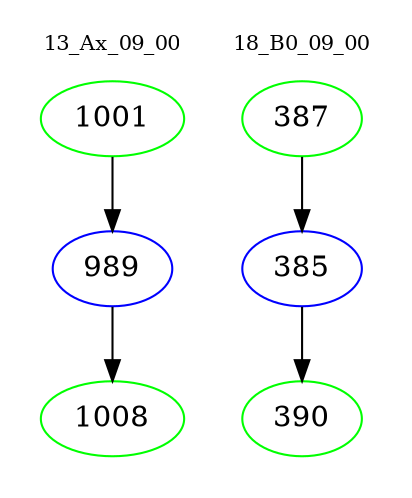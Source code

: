 digraph{
subgraph cluster_0 {
color = white
label = "13_Ax_09_00";
fontsize=10;
T0_1001 [label="1001", color="green"]
T0_1001 -> T0_989 [color="black"]
T0_989 [label="989", color="blue"]
T0_989 -> T0_1008 [color="black"]
T0_1008 [label="1008", color="green"]
}
subgraph cluster_1 {
color = white
label = "18_B0_09_00";
fontsize=10;
T1_387 [label="387", color="green"]
T1_387 -> T1_385 [color="black"]
T1_385 [label="385", color="blue"]
T1_385 -> T1_390 [color="black"]
T1_390 [label="390", color="green"]
}
}
